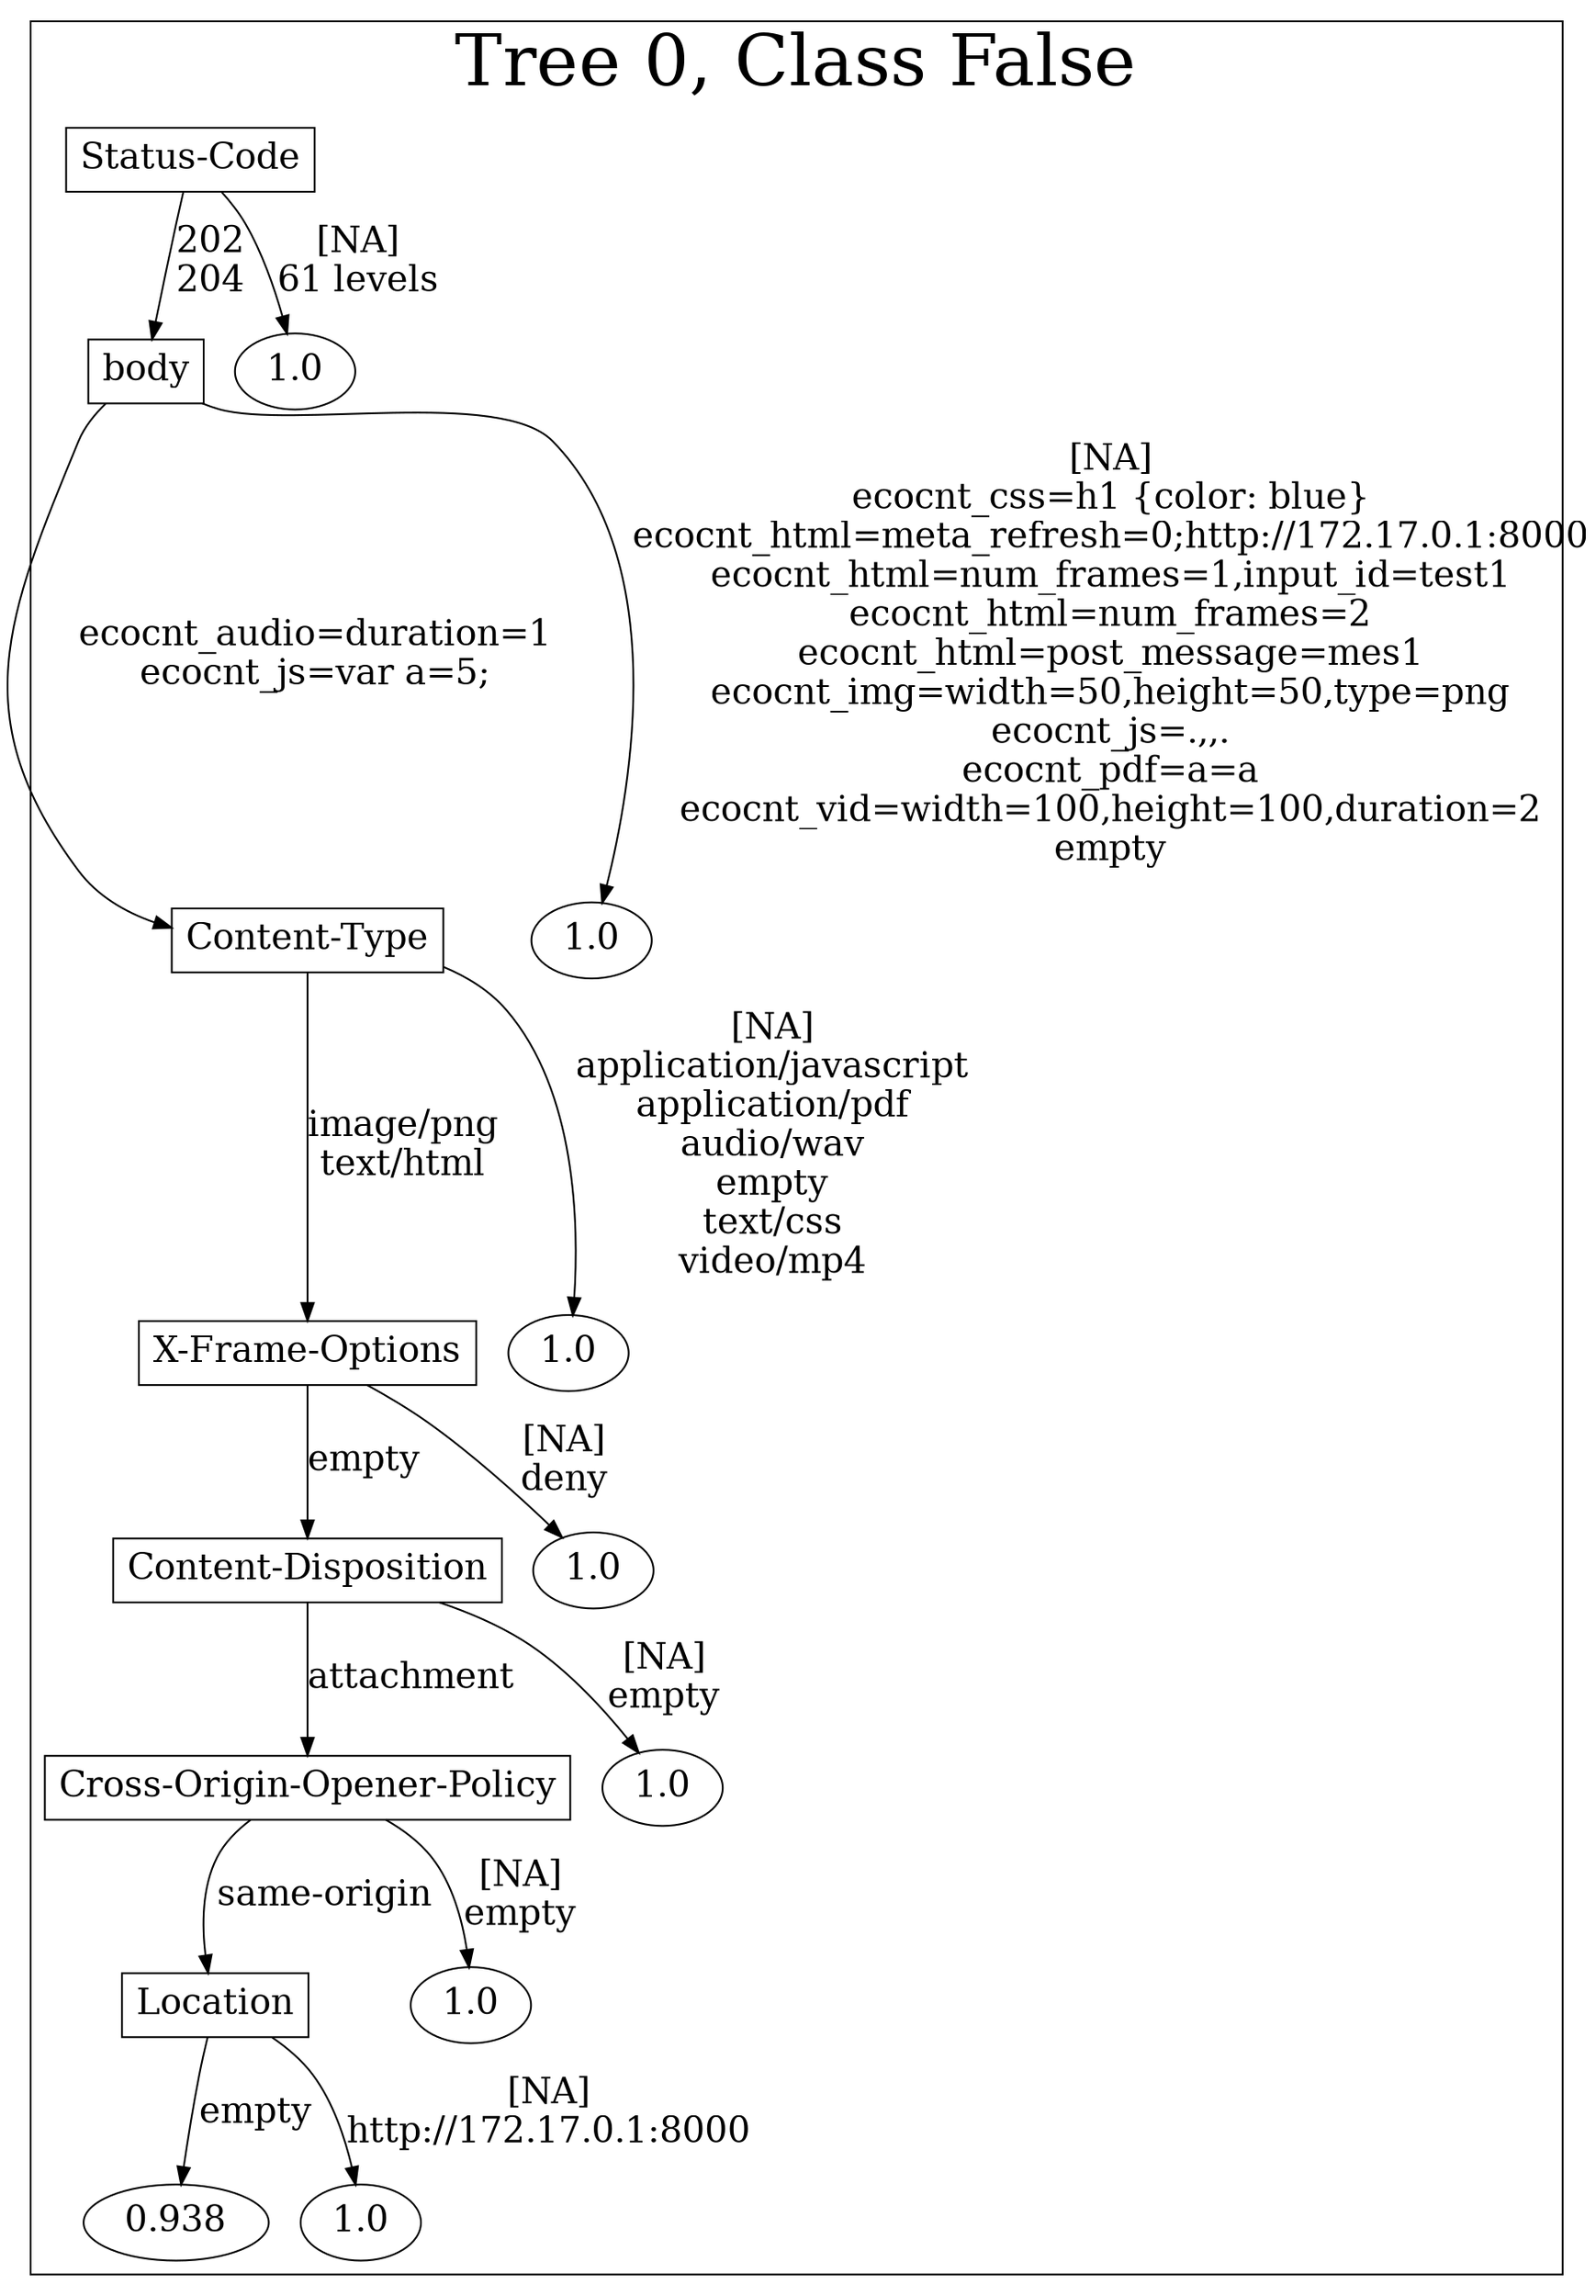 /*
Generated by:
    http://https://github.com/h2oai/h2o-3/tree/master/h2o-genmodel/src/main/java/hex/genmodel/tools/PrintMojo.java
*/

/*
On a mac:

$ brew install graphviz
$ dot -Tpng file.gv -o file.png
$ open file.png
*/

digraph G {

subgraph cluster_0 {
/* Nodes */

/* Level 0 */
{
"SG_0_Node_0" [shape=box, fontsize=20, label="Status-Code"]
}

/* Level 1 */
{
"SG_0_Node_1" [shape=box, fontsize=20, label="body"]
"SG_0_Node_8" [fontsize=20, label="1.0"]
}

/* Level 2 */
{
"SG_0_Node_2" [shape=box, fontsize=20, label="Content-Type"]
"SG_0_Node_9" [fontsize=20, label="1.0"]
}

/* Level 3 */
{
"SG_0_Node_3" [shape=box, fontsize=20, label="X-Frame-Options"]
"SG_0_Node_10" [fontsize=20, label="1.0"]
}

/* Level 4 */
{
"SG_0_Node_4" [shape=box, fontsize=20, label="Content-Disposition"]
"SG_0_Node_11" [fontsize=20, label="1.0"]
}

/* Level 5 */
{
"SG_0_Node_5" [shape=box, fontsize=20, label="Cross-Origin-Opener-Policy"]
"SG_0_Node_12" [fontsize=20, label="1.0"]
}

/* Level 6 */
{
"SG_0_Node_6" [shape=box, fontsize=20, label="Location"]
"SG_0_Node_13" [fontsize=20, label="1.0"]
}

/* Level 7 */
{
"SG_0_Node_14" [fontsize=20, label="0.938"]
"SG_0_Node_15" [fontsize=20, label="1.0"]
}

/* Edges */
"SG_0_Node_0" -> "SG_0_Node_1" [fontsize=20, label="202
204
"]
"SG_0_Node_0" -> "SG_0_Node_8" [fontsize=20, label="[NA]
61 levels
"]
"SG_0_Node_1" -> "SG_0_Node_2" [fontsize=20, label="ecocnt_audio=duration=1
ecocnt_js=var a=5;
"]
"SG_0_Node_1" -> "SG_0_Node_9" [fontsize=20, label="[NA]
ecocnt_css=h1 {color: blue}
ecocnt_html=meta_refresh=0;http://172.17.0.1:8000
ecocnt_html=num_frames=1,input_id=test1
ecocnt_html=num_frames=2
ecocnt_html=post_message=mes1
ecocnt_img=width=50,height=50,type=png
ecocnt_js=.,,.
ecocnt_pdf=a=a
ecocnt_vid=width=100,height=100,duration=2
empty
"]
"SG_0_Node_2" -> "SG_0_Node_3" [fontsize=20, label="image/png
text/html
"]
"SG_0_Node_2" -> "SG_0_Node_10" [fontsize=20, label="[NA]
application/javascript
application/pdf
audio/wav
empty
text/css
video/mp4
"]
"SG_0_Node_3" -> "SG_0_Node_4" [fontsize=20, label="empty
"]
"SG_0_Node_3" -> "SG_0_Node_11" [fontsize=20, label="[NA]
deny
"]
"SG_0_Node_4" -> "SG_0_Node_5" [fontsize=20, label="attachment
"]
"SG_0_Node_4" -> "SG_0_Node_12" [fontsize=20, label="[NA]
empty
"]
"SG_0_Node_5" -> "SG_0_Node_6" [fontsize=20, label="same-origin
"]
"SG_0_Node_5" -> "SG_0_Node_13" [fontsize=20, label="[NA]
empty
"]
"SG_0_Node_6" -> "SG_0_Node_14" [fontsize=20, label="empty
"]
"SG_0_Node_6" -> "SG_0_Node_15" [fontsize=20, label="[NA]
http://172.17.0.1:8000
"]

fontsize=40
label="Tree 0, Class False"
}

}

